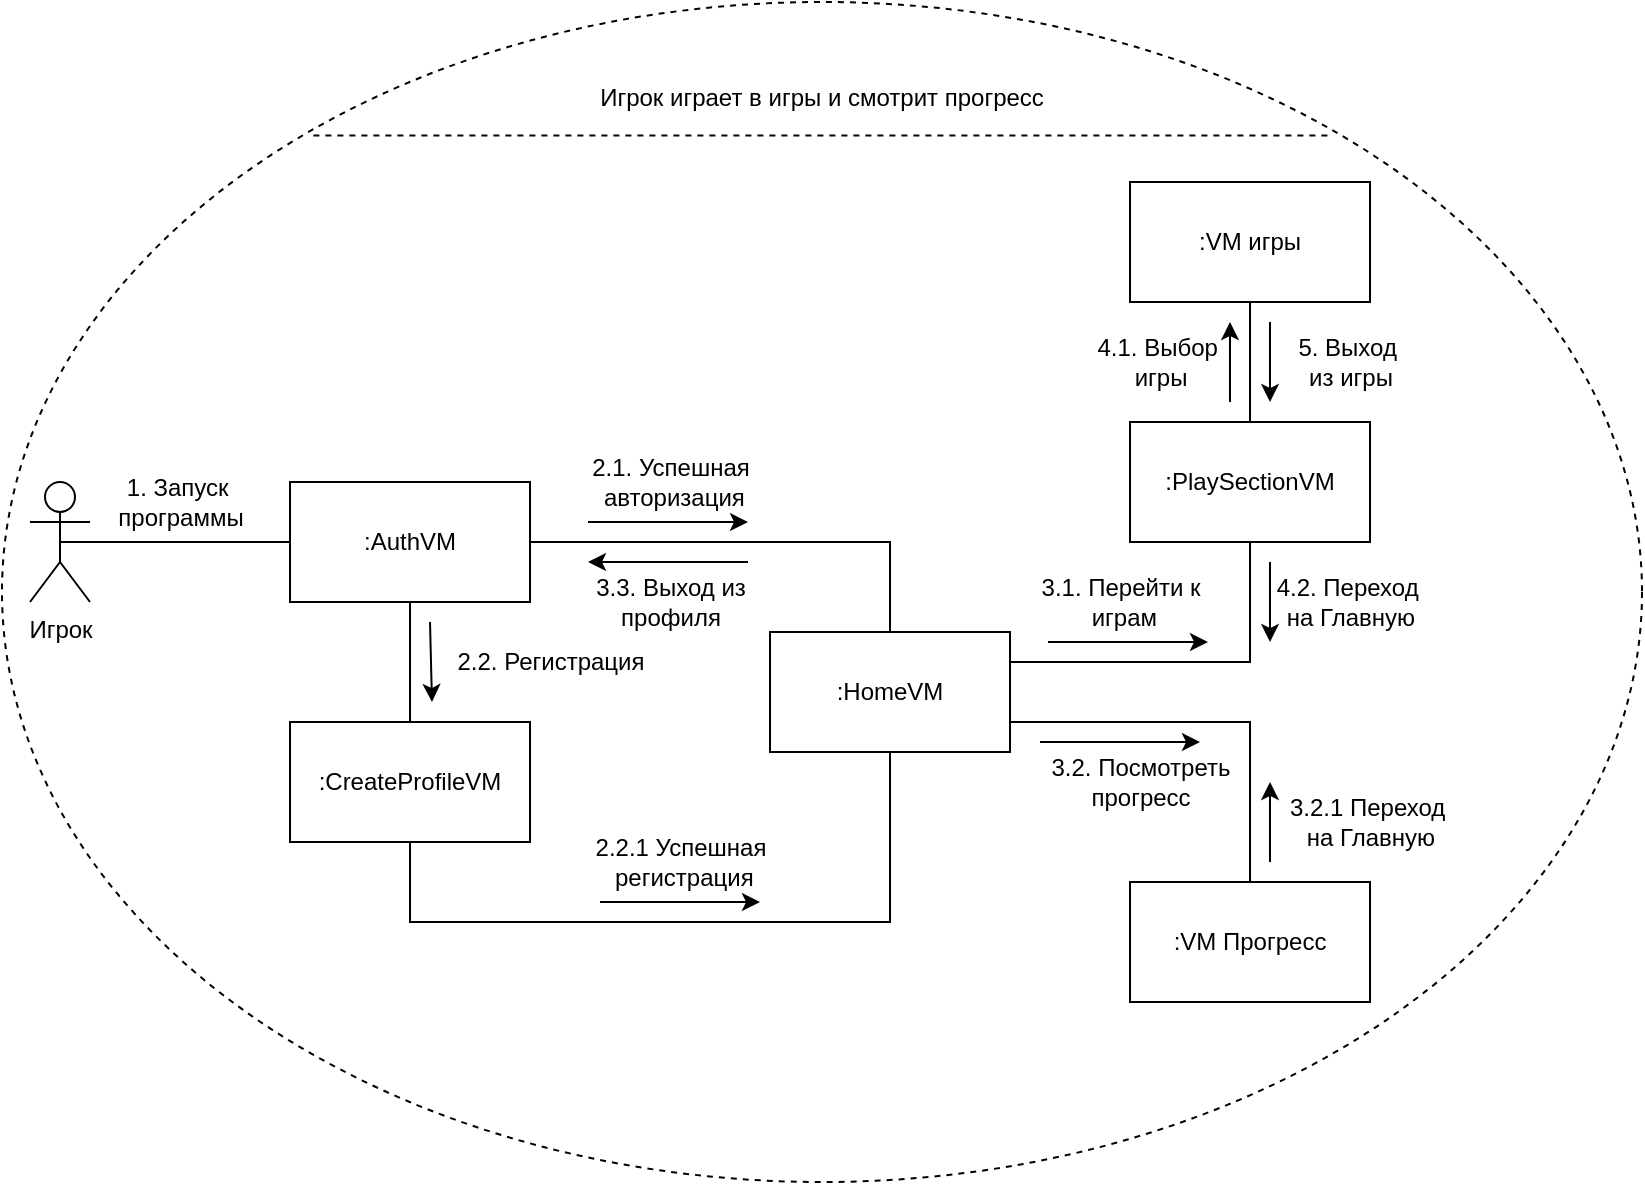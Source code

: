 <mxfile version="24.5.3" type="device">
  <diagram name="Страница — 1" id="CarLP5w_GPSilgMiFHNV">
    <mxGraphModel dx="1493" dy="2041" grid="1" gridSize="10" guides="1" tooltips="1" connect="1" arrows="1" fold="1" page="1" pageScale="1" pageWidth="827" pageHeight="1169" math="0" shadow="0">
      <root>
        <mxCell id="0" />
        <mxCell id="1" parent="0" />
        <mxCell id="huaoU1ynEG7GHYY7cHX7-1" value="" style="shape=ellipse;container=1;horizontal=1;horizontalStack=0;resizeParent=1;resizeParentMax=0;resizeLast=0;html=1;dashed=1;collapsible=0;" vertex="1" parent="1">
          <mxGeometry y="-1150" width="820" height="590" as="geometry" />
        </mxCell>
        <mxCell id="huaoU1ynEG7GHYY7cHX7-2" value="Игрок играет в игры и смотрит прогресс" style="html=1;strokeColor=none;fillColor=none;align=center;verticalAlign=middle;spacingLeft=4;spacingRight=4;rotatable=0;points=[[0,0.5],[1,0.5]];resizeWidth=1;whiteSpace=wrap;" vertex="1" parent="huaoU1ynEG7GHYY7cHX7-1">
          <mxGeometry y="20" width="820" height="56.96" as="geometry" />
        </mxCell>
        <mxCell id="huaoU1ynEG7GHYY7cHX7-3" value="" style="line;strokeWidth=1;fillColor=none;rotatable=0;labelPosition=right;points=[];portConstraint=eastwest;dashed=1;resizeWidth=1;" vertex="1" parent="huaoU1ynEG7GHYY7cHX7-1">
          <mxGeometry x="155.696" y="56.429" width="508.608" height="20.524" as="geometry" />
        </mxCell>
        <mxCell id="S0MpC4MIauy8eah06NDA-1" style="edgeStyle=orthogonalEdgeStyle;rounded=0;orthogonalLoop=1;jettySize=auto;html=1;exitX=0.5;exitY=0.5;exitDx=0;exitDy=0;exitPerimeter=0;entryX=0;entryY=0.5;entryDx=0;entryDy=0;endArrow=none;endFill=0;" parent="1" source="S0MpC4MIauy8eah06NDA-2" target="S0MpC4MIauy8eah06NDA-5" edge="1">
          <mxGeometry relative="1" as="geometry" />
        </mxCell>
        <mxCell id="S0MpC4MIauy8eah06NDA-2" value="Игрок" style="shape=umlActor;verticalLabelPosition=bottom;verticalAlign=top;html=1;" parent="1" vertex="1">
          <mxGeometry x="14" y="-910" width="30" height="60" as="geometry" />
        </mxCell>
        <mxCell id="S0MpC4MIauy8eah06NDA-3" style="edgeStyle=orthogonalEdgeStyle;rounded=0;orthogonalLoop=1;jettySize=auto;html=1;entryX=0.5;entryY=0;entryDx=0;entryDy=0;endArrow=none;endFill=0;" parent="1" source="S0MpC4MIauy8eah06NDA-5" target="S0MpC4MIauy8eah06NDA-14" edge="1">
          <mxGeometry relative="1" as="geometry" />
        </mxCell>
        <mxCell id="S0MpC4MIauy8eah06NDA-4" style="edgeStyle=orthogonalEdgeStyle;rounded=0;orthogonalLoop=1;jettySize=auto;html=1;exitX=1;exitY=0.5;exitDx=0;exitDy=0;entryX=0.5;entryY=0;entryDx=0;entryDy=0;endArrow=none;endFill=0;" parent="1" source="S0MpC4MIauy8eah06NDA-5" target="S0MpC4MIauy8eah06NDA-8" edge="1">
          <mxGeometry relative="1" as="geometry" />
        </mxCell>
        <mxCell id="S0MpC4MIauy8eah06NDA-5" value=":Auth&lt;span style=&quot;text-align: left;&quot;&gt;VM&lt;/span&gt;" style="rounded=0;whiteSpace=wrap;html=1;" parent="1" vertex="1">
          <mxGeometry x="144" y="-910" width="120" height="60" as="geometry" />
        </mxCell>
        <mxCell id="S0MpC4MIauy8eah06NDA-6" style="edgeStyle=orthogonalEdgeStyle;rounded=0;orthogonalLoop=1;jettySize=auto;html=1;endArrow=none;endFill=0;" parent="1" source="S0MpC4MIauy8eah06NDA-8" target="S0MpC4MIauy8eah06NDA-17" edge="1">
          <mxGeometry relative="1" as="geometry">
            <Array as="points">
              <mxPoint x="624" y="-790" />
            </Array>
          </mxGeometry>
        </mxCell>
        <mxCell id="S0MpC4MIauy8eah06NDA-7" style="edgeStyle=orthogonalEdgeStyle;rounded=0;orthogonalLoop=1;jettySize=auto;html=1;exitX=1;exitY=0.25;exitDx=0;exitDy=0;entryX=0.5;entryY=1;entryDx=0;entryDy=0;endArrow=none;endFill=0;" parent="1" source="S0MpC4MIauy8eah06NDA-8" target="S0MpC4MIauy8eah06NDA-10" edge="1">
          <mxGeometry relative="1" as="geometry" />
        </mxCell>
        <mxCell id="S0MpC4MIauy8eah06NDA-8" value=":&lt;span style=&quot;text-align: left;&quot;&gt;HomeVM&lt;/span&gt;" style="rounded=0;whiteSpace=wrap;html=1;" parent="1" vertex="1">
          <mxGeometry x="384" y="-835" width="120" height="60" as="geometry" />
        </mxCell>
        <mxCell id="S0MpC4MIauy8eah06NDA-9" style="edgeStyle=orthogonalEdgeStyle;rounded=0;orthogonalLoop=1;jettySize=auto;html=1;entryX=0.5;entryY=1;entryDx=0;entryDy=0;endArrow=none;endFill=0;" parent="1" edge="1">
          <mxGeometry relative="1" as="geometry">
            <mxPoint x="624.0" y="-940.0" as="sourcePoint" />
            <mxPoint x="624.0" y="-1000" as="targetPoint" />
          </mxGeometry>
        </mxCell>
        <mxCell id="S0MpC4MIauy8eah06NDA-10" value=":&lt;span style=&quot;text-align: left;&quot;&gt;PlaySectionVM&lt;/span&gt;" style="rounded=0;whiteSpace=wrap;html=1;" parent="1" vertex="1">
          <mxGeometry x="564" y="-940" width="120" height="60" as="geometry" />
        </mxCell>
        <mxCell id="S0MpC4MIauy8eah06NDA-11" value=":&lt;span style=&quot;text-align: left;&quot;&gt;VM игры&lt;/span&gt;" style="rounded=0;whiteSpace=wrap;html=1;" parent="1" vertex="1">
          <mxGeometry x="564" y="-1060" width="120" height="60" as="geometry" />
        </mxCell>
        <mxCell id="S0MpC4MIauy8eah06NDA-12" value="1. Запуск&amp;nbsp;&lt;div&gt;программы&lt;/div&gt;" style="text;html=1;align=center;verticalAlign=middle;resizable=0;points=[];autosize=1;strokeColor=none;fillColor=none;" parent="1" vertex="1">
          <mxGeometry x="44" y="-920" width="90" height="40" as="geometry" />
        </mxCell>
        <mxCell id="S0MpC4MIauy8eah06NDA-13" style="edgeStyle=orthogonalEdgeStyle;rounded=0;orthogonalLoop=1;jettySize=auto;html=1;entryX=0.5;entryY=1;entryDx=0;entryDy=0;endArrow=none;endFill=0;" parent="1" source="S0MpC4MIauy8eah06NDA-14" target="S0MpC4MIauy8eah06NDA-8" edge="1">
          <mxGeometry relative="1" as="geometry">
            <Array as="points">
              <mxPoint x="204" y="-690" />
              <mxPoint x="444" y="-690" />
            </Array>
          </mxGeometry>
        </mxCell>
        <mxCell id="S0MpC4MIauy8eah06NDA-14" value=":CreateProfileVM" style="rounded=0;whiteSpace=wrap;html=1;" parent="1" vertex="1">
          <mxGeometry x="144" y="-790" width="120" height="60" as="geometry" />
        </mxCell>
        <mxCell id="S0MpC4MIauy8eah06NDA-15" value="2.2. Регистрация" style="text;html=1;align=center;verticalAlign=middle;resizable=0;points=[];autosize=1;strokeColor=none;fillColor=none;" parent="1" vertex="1">
          <mxGeometry x="214" y="-835" width="120" height="30" as="geometry" />
        </mxCell>
        <mxCell id="S0MpC4MIauy8eah06NDA-16" value="2.1. Успешная&lt;div&gt;&amp;nbsp;авторизация&lt;/div&gt;" style="text;html=1;align=center;verticalAlign=middle;resizable=0;points=[];autosize=1;strokeColor=none;fillColor=none;" parent="1" vertex="1">
          <mxGeometry x="284" y="-930" width="100" height="40" as="geometry" />
        </mxCell>
        <mxCell id="S0MpC4MIauy8eah06NDA-17" value=":&lt;span style=&quot;text-align: left;&quot;&gt;VM Прогресс&lt;/span&gt;" style="rounded=0;whiteSpace=wrap;html=1;" parent="1" vertex="1">
          <mxGeometry x="564" y="-710" width="120" height="60" as="geometry" />
        </mxCell>
        <mxCell id="S0MpC4MIauy8eah06NDA-18" value="2.2.1 Успешная&lt;div&gt;&amp;nbsp;регистрация&lt;/div&gt;" style="text;html=1;align=center;verticalAlign=middle;resizable=0;points=[];autosize=1;strokeColor=none;fillColor=none;" parent="1" vertex="1">
          <mxGeometry x="284" y="-740" width="110" height="40" as="geometry" />
        </mxCell>
        <mxCell id="S0MpC4MIauy8eah06NDA-19" value="3.2. Посмотреть&lt;div&gt;прогресс&lt;/div&gt;" style="text;html=1;align=center;verticalAlign=middle;resizable=0;points=[];autosize=1;strokeColor=none;fillColor=none;" parent="1" vertex="1">
          <mxGeometry x="514" y="-780" width="110" height="40" as="geometry" />
        </mxCell>
        <mxCell id="S0MpC4MIauy8eah06NDA-20" value="3.1. Перейти&amp;nbsp;&lt;span style=&quot;background-color: initial;&quot;&gt;к&lt;/span&gt;&lt;div&gt;&lt;span style=&quot;background-color: initial;&quot;&gt;&amp;nbsp;играм&lt;/span&gt;&lt;/div&gt;" style="text;html=1;align=center;verticalAlign=middle;resizable=0;points=[];autosize=1;strokeColor=none;fillColor=none;" parent="1" vertex="1">
          <mxGeometry x="509" y="-870" width="100" height="40" as="geometry" />
        </mxCell>
        <mxCell id="S0MpC4MIauy8eah06NDA-21" value="4.1. Выбор&amp;nbsp;&lt;div&gt;игры&lt;/div&gt;" style="text;html=1;align=center;verticalAlign=middle;resizable=0;points=[];autosize=1;strokeColor=none;fillColor=none;" parent="1" vertex="1">
          <mxGeometry x="534" y="-990" width="90" height="40" as="geometry" />
        </mxCell>
        <mxCell id="S0MpC4MIauy8eah06NDA-36" style="rounded=0;orthogonalLoop=1;jettySize=auto;html=1;endArrow=classic;endFill=1;" parent="1" edge="1">
          <mxGeometry relative="1" as="geometry">
            <mxPoint x="293" y="-890" as="sourcePoint" />
            <mxPoint x="373" y="-890" as="targetPoint" />
          </mxGeometry>
        </mxCell>
        <mxCell id="S0MpC4MIauy8eah06NDA-56" style="rounded=0;orthogonalLoop=1;jettySize=auto;html=1;endArrow=classic;endFill=1;" parent="1" edge="1">
          <mxGeometry relative="1" as="geometry">
            <mxPoint x="214" y="-840" as="sourcePoint" />
            <mxPoint x="215" y="-800" as="targetPoint" />
          </mxGeometry>
        </mxCell>
        <mxCell id="S0MpC4MIauy8eah06NDA-58" style="rounded=0;orthogonalLoop=1;jettySize=auto;html=1;endArrow=classic;endFill=1;" parent="1" edge="1">
          <mxGeometry relative="1" as="geometry">
            <mxPoint x="299" y="-700" as="sourcePoint" />
            <mxPoint x="379" y="-700" as="targetPoint" />
          </mxGeometry>
        </mxCell>
        <mxCell id="S0MpC4MIauy8eah06NDA-59" style="rounded=0;orthogonalLoop=1;jettySize=auto;html=1;endArrow=classic;endFill=1;" parent="1" edge="1">
          <mxGeometry relative="1" as="geometry">
            <mxPoint x="519" y="-780" as="sourcePoint" />
            <mxPoint x="599" y="-780" as="targetPoint" />
          </mxGeometry>
        </mxCell>
        <mxCell id="S0MpC4MIauy8eah06NDA-60" style="rounded=0;orthogonalLoop=1;jettySize=auto;html=1;endArrow=classic;endFill=1;" parent="1" edge="1">
          <mxGeometry relative="1" as="geometry">
            <mxPoint x="523" y="-830" as="sourcePoint" />
            <mxPoint x="603" y="-830" as="targetPoint" />
          </mxGeometry>
        </mxCell>
        <mxCell id="S0MpC4MIauy8eah06NDA-61" style="rounded=0;orthogonalLoop=1;jettySize=auto;html=1;endArrow=none;endFill=0;startArrow=classic;startFill=1;" parent="1" edge="1">
          <mxGeometry relative="1" as="geometry">
            <mxPoint x="293" y="-870" as="sourcePoint" />
            <mxPoint x="373" y="-870" as="targetPoint" />
          </mxGeometry>
        </mxCell>
        <mxCell id="S0MpC4MIauy8eah06NDA-62" value="3.3. Выход из&lt;div&gt;профиля&lt;/div&gt;" style="text;html=1;align=center;verticalAlign=middle;resizable=0;points=[];autosize=1;strokeColor=none;fillColor=none;" parent="1" vertex="1">
          <mxGeometry x="284" y="-870" width="100" height="40" as="geometry" />
        </mxCell>
        <mxCell id="S0MpC4MIauy8eah06NDA-64" style="rounded=0;orthogonalLoop=1;jettySize=auto;html=1;endArrow=classic;endFill=1;" parent="1" edge="1">
          <mxGeometry relative="1" as="geometry">
            <mxPoint x="614" y="-950" as="sourcePoint" />
            <mxPoint x="614" y="-990" as="targetPoint" />
          </mxGeometry>
        </mxCell>
        <mxCell id="S0MpC4MIauy8eah06NDA-68" value="" style="group" parent="1" vertex="1" connectable="0">
          <mxGeometry x="634" y="-990" width="80" height="40" as="geometry" />
        </mxCell>
        <mxCell id="S0MpC4MIauy8eah06NDA-65" value="5. Выход&amp;nbsp;&lt;div&gt;из игры&lt;/div&gt;" style="text;html=1;align=center;verticalAlign=middle;resizable=0;points=[];autosize=1;strokeColor=none;fillColor=none;" parent="S0MpC4MIauy8eah06NDA-68" vertex="1">
          <mxGeometry width="80" height="40" as="geometry" />
        </mxCell>
        <mxCell id="S0MpC4MIauy8eah06NDA-66" style="rounded=0;orthogonalLoop=1;jettySize=auto;html=1;endArrow=none;endFill=0;startArrow=classic;startFill=1;" parent="S0MpC4MIauy8eah06NDA-68" edge="1">
          <mxGeometry relative="1" as="geometry">
            <mxPoint y="40" as="sourcePoint" />
            <mxPoint as="targetPoint" />
          </mxGeometry>
        </mxCell>
        <mxCell id="S0MpC4MIauy8eah06NDA-69" value="" style="group" parent="1" vertex="1" connectable="0">
          <mxGeometry x="634" y="-870" width="90" height="40" as="geometry" />
        </mxCell>
        <mxCell id="S0MpC4MIauy8eah06NDA-70" value="4.2. Переход&amp;nbsp;&lt;div&gt;на Главную&lt;/div&gt;" style="text;html=1;align=center;verticalAlign=middle;resizable=0;points=[];autosize=1;strokeColor=none;fillColor=none;" parent="S0MpC4MIauy8eah06NDA-69" vertex="1">
          <mxGeometry x="-10" width="100" height="40" as="geometry" />
        </mxCell>
        <mxCell id="S0MpC4MIauy8eah06NDA-71" style="rounded=0;orthogonalLoop=1;jettySize=auto;html=1;endArrow=none;endFill=0;startArrow=classic;startFill=1;" parent="S0MpC4MIauy8eah06NDA-69" edge="1">
          <mxGeometry relative="1" as="geometry">
            <mxPoint y="40" as="sourcePoint" />
            <mxPoint as="targetPoint" />
          </mxGeometry>
        </mxCell>
        <mxCell id="S0MpC4MIauy8eah06NDA-72" value="" style="group" parent="1" vertex="1" connectable="0">
          <mxGeometry x="634" y="-760" width="90" height="40" as="geometry" />
        </mxCell>
        <mxCell id="S0MpC4MIauy8eah06NDA-73" value="3.2.1 Переход&amp;nbsp;&lt;div&gt;на Главную&lt;/div&gt;" style="text;html=1;align=center;verticalAlign=middle;resizable=0;points=[];autosize=1;strokeColor=none;fillColor=none;" parent="S0MpC4MIauy8eah06NDA-72" vertex="1">
          <mxGeometry width="100" height="40" as="geometry" />
        </mxCell>
        <mxCell id="S0MpC4MIauy8eah06NDA-74" style="rounded=0;orthogonalLoop=1;jettySize=auto;html=1;endArrow=classic;endFill=1;startArrow=none;startFill=0;" parent="S0MpC4MIauy8eah06NDA-72" edge="1">
          <mxGeometry relative="1" as="geometry">
            <mxPoint y="40" as="sourcePoint" />
            <mxPoint as="targetPoint" />
          </mxGeometry>
        </mxCell>
      </root>
    </mxGraphModel>
  </diagram>
</mxfile>

